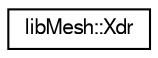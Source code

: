 digraph "Graphical Class Hierarchy"
{
  edge [fontname="FreeSans",fontsize="10",labelfontname="FreeSans",labelfontsize="10"];
  node [fontname="FreeSans",fontsize="10",shape=record];
  rankdir="LR";
  Node1 [label="libMesh::Xdr",height=0.2,width=0.4,color="black", fillcolor="white", style="filled",URL="$classlibMesh_1_1Xdr.html"];
}
